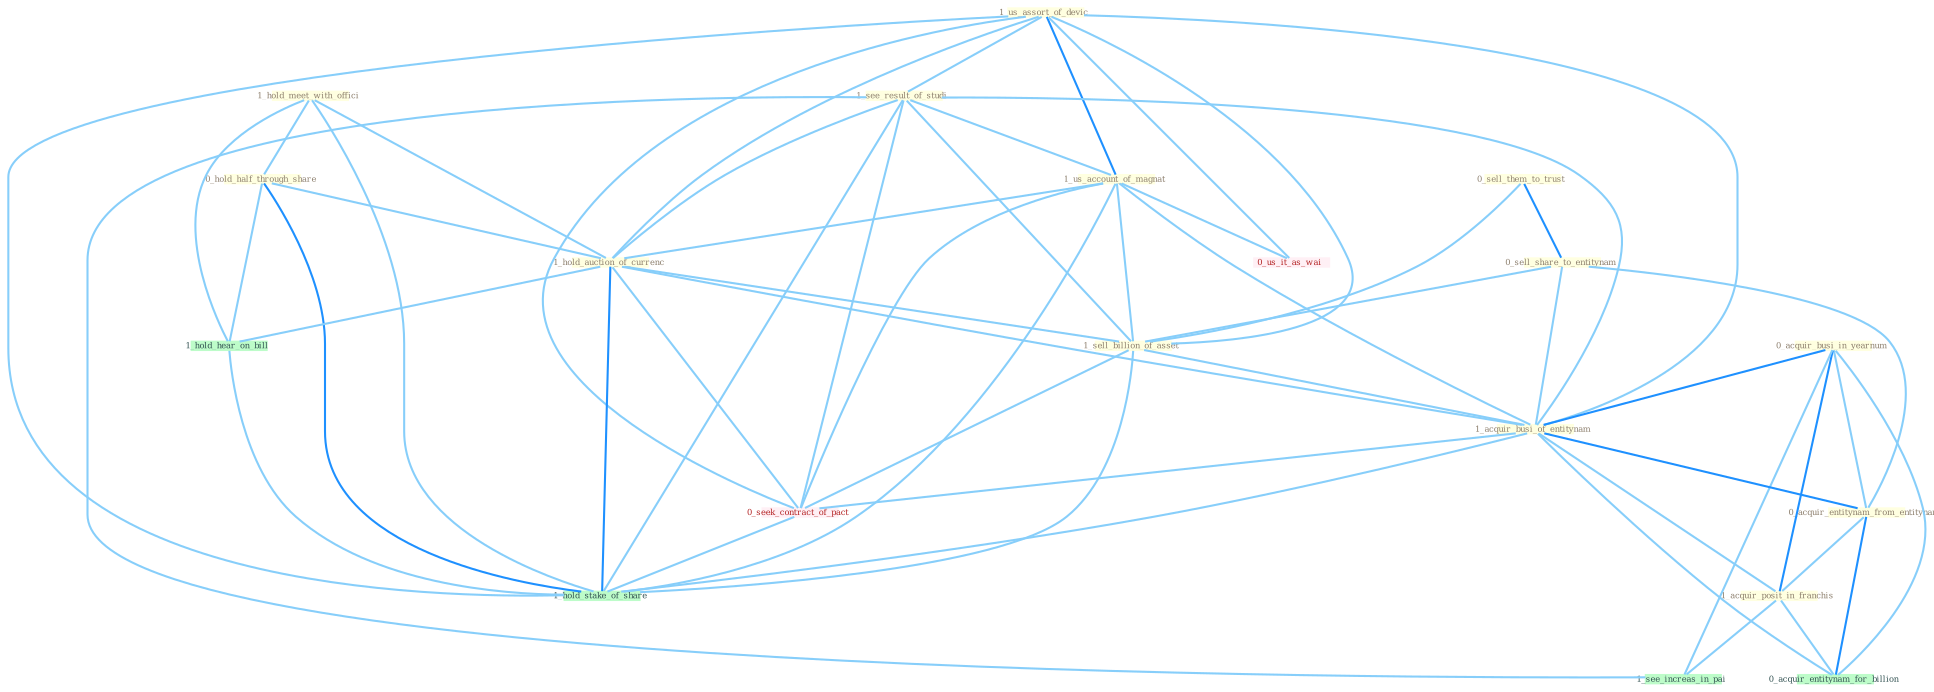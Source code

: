 Graph G{ 
    node
    [shape=polygon,style=filled,width=.5,height=.06,color="#BDFCC9",fixedsize=true,fontsize=4,
    fontcolor="#2f4f4f"];
    {node
    [color="#ffffe0", fontcolor="#8b7d6b"] "0_sell_them_to_trust " "1_hold_meet_with_offici " "0_hold_half_through_share " "1_us_assort_of_devic " "1_see_result_of_studi " "0_sell_share_to_entitynam " "0_acquir_busi_in_yearnum " "1_us_account_of_magnat " "1_hold_auction_of_currenc " "1_sell_billion_of_asset " "1_acquir_busi_of_entitynam " "0_acquir_entitynam_from_entitynam " "1_acquir_posit_in_franchis "}
{node [color="#fff0f5", fontcolor="#b22222"] "0_seek_contract_of_pact " "0_us_it_as_wai "}
edge [color="#B0E2FF"];

	"0_sell_them_to_trust " -- "0_sell_share_to_entitynam " [w="2", color="#1e90ff" , len=0.8];
	"0_sell_them_to_trust " -- "1_sell_billion_of_asset " [w="1", color="#87cefa" ];
	"1_hold_meet_with_offici " -- "0_hold_half_through_share " [w="1", color="#87cefa" ];
	"1_hold_meet_with_offici " -- "1_hold_auction_of_currenc " [w="1", color="#87cefa" ];
	"1_hold_meet_with_offici " -- "1_hold_hear_on_bill " [w="1", color="#87cefa" ];
	"1_hold_meet_with_offici " -- "1_hold_stake_of_share " [w="1", color="#87cefa" ];
	"0_hold_half_through_share " -- "1_hold_auction_of_currenc " [w="1", color="#87cefa" ];
	"0_hold_half_through_share " -- "1_hold_hear_on_bill " [w="1", color="#87cefa" ];
	"0_hold_half_through_share " -- "1_hold_stake_of_share " [w="2", color="#1e90ff" , len=0.8];
	"1_us_assort_of_devic " -- "1_see_result_of_studi " [w="1", color="#87cefa" ];
	"1_us_assort_of_devic " -- "1_us_account_of_magnat " [w="2", color="#1e90ff" , len=0.8];
	"1_us_assort_of_devic " -- "1_hold_auction_of_currenc " [w="1", color="#87cefa" ];
	"1_us_assort_of_devic " -- "1_sell_billion_of_asset " [w="1", color="#87cefa" ];
	"1_us_assort_of_devic " -- "1_acquir_busi_of_entitynam " [w="1", color="#87cefa" ];
	"1_us_assort_of_devic " -- "0_seek_contract_of_pact " [w="1", color="#87cefa" ];
	"1_us_assort_of_devic " -- "0_us_it_as_wai " [w="1", color="#87cefa" ];
	"1_us_assort_of_devic " -- "1_hold_stake_of_share " [w="1", color="#87cefa" ];
	"1_see_result_of_studi " -- "1_us_account_of_magnat " [w="1", color="#87cefa" ];
	"1_see_result_of_studi " -- "1_hold_auction_of_currenc " [w="1", color="#87cefa" ];
	"1_see_result_of_studi " -- "1_sell_billion_of_asset " [w="1", color="#87cefa" ];
	"1_see_result_of_studi " -- "1_acquir_busi_of_entitynam " [w="1", color="#87cefa" ];
	"1_see_result_of_studi " -- "0_seek_contract_of_pact " [w="1", color="#87cefa" ];
	"1_see_result_of_studi " -- "1_see_increas_in_pai " [w="1", color="#87cefa" ];
	"1_see_result_of_studi " -- "1_hold_stake_of_share " [w="1", color="#87cefa" ];
	"0_sell_share_to_entitynam " -- "1_sell_billion_of_asset " [w="1", color="#87cefa" ];
	"0_sell_share_to_entitynam " -- "1_acquir_busi_of_entitynam " [w="1", color="#87cefa" ];
	"0_sell_share_to_entitynam " -- "0_acquir_entitynam_from_entitynam " [w="1", color="#87cefa" ];
	"0_acquir_busi_in_yearnum " -- "1_acquir_busi_of_entitynam " [w="2", color="#1e90ff" , len=0.8];
	"0_acquir_busi_in_yearnum " -- "0_acquir_entitynam_from_entitynam " [w="1", color="#87cefa" ];
	"0_acquir_busi_in_yearnum " -- "1_acquir_posit_in_franchis " [w="2", color="#1e90ff" , len=0.8];
	"0_acquir_busi_in_yearnum " -- "0_acquir_entitynam_for_billion " [w="1", color="#87cefa" ];
	"0_acquir_busi_in_yearnum " -- "1_see_increas_in_pai " [w="1", color="#87cefa" ];
	"1_us_account_of_magnat " -- "1_hold_auction_of_currenc " [w="1", color="#87cefa" ];
	"1_us_account_of_magnat " -- "1_sell_billion_of_asset " [w="1", color="#87cefa" ];
	"1_us_account_of_magnat " -- "1_acquir_busi_of_entitynam " [w="1", color="#87cefa" ];
	"1_us_account_of_magnat " -- "0_seek_contract_of_pact " [w="1", color="#87cefa" ];
	"1_us_account_of_magnat " -- "0_us_it_as_wai " [w="1", color="#87cefa" ];
	"1_us_account_of_magnat " -- "1_hold_stake_of_share " [w="1", color="#87cefa" ];
	"1_hold_auction_of_currenc " -- "1_sell_billion_of_asset " [w="1", color="#87cefa" ];
	"1_hold_auction_of_currenc " -- "1_acquir_busi_of_entitynam " [w="1", color="#87cefa" ];
	"1_hold_auction_of_currenc " -- "0_seek_contract_of_pact " [w="1", color="#87cefa" ];
	"1_hold_auction_of_currenc " -- "1_hold_hear_on_bill " [w="1", color="#87cefa" ];
	"1_hold_auction_of_currenc " -- "1_hold_stake_of_share " [w="2", color="#1e90ff" , len=0.8];
	"1_sell_billion_of_asset " -- "1_acquir_busi_of_entitynam " [w="1", color="#87cefa" ];
	"1_sell_billion_of_asset " -- "0_seek_contract_of_pact " [w="1", color="#87cefa" ];
	"1_sell_billion_of_asset " -- "1_hold_stake_of_share " [w="1", color="#87cefa" ];
	"1_acquir_busi_of_entitynam " -- "0_acquir_entitynam_from_entitynam " [w="2", color="#1e90ff" , len=0.8];
	"1_acquir_busi_of_entitynam " -- "1_acquir_posit_in_franchis " [w="1", color="#87cefa" ];
	"1_acquir_busi_of_entitynam " -- "0_seek_contract_of_pact " [w="1", color="#87cefa" ];
	"1_acquir_busi_of_entitynam " -- "0_acquir_entitynam_for_billion " [w="1", color="#87cefa" ];
	"1_acquir_busi_of_entitynam " -- "1_hold_stake_of_share " [w="1", color="#87cefa" ];
	"0_acquir_entitynam_from_entitynam " -- "1_acquir_posit_in_franchis " [w="1", color="#87cefa" ];
	"0_acquir_entitynam_from_entitynam " -- "0_acquir_entitynam_for_billion " [w="2", color="#1e90ff" , len=0.8];
	"1_acquir_posit_in_franchis " -- "0_acquir_entitynam_for_billion " [w="1", color="#87cefa" ];
	"1_acquir_posit_in_franchis " -- "1_see_increas_in_pai " [w="1", color="#87cefa" ];
	"0_seek_contract_of_pact " -- "1_hold_stake_of_share " [w="1", color="#87cefa" ];
	"1_hold_hear_on_bill " -- "1_hold_stake_of_share " [w="1", color="#87cefa" ];
}